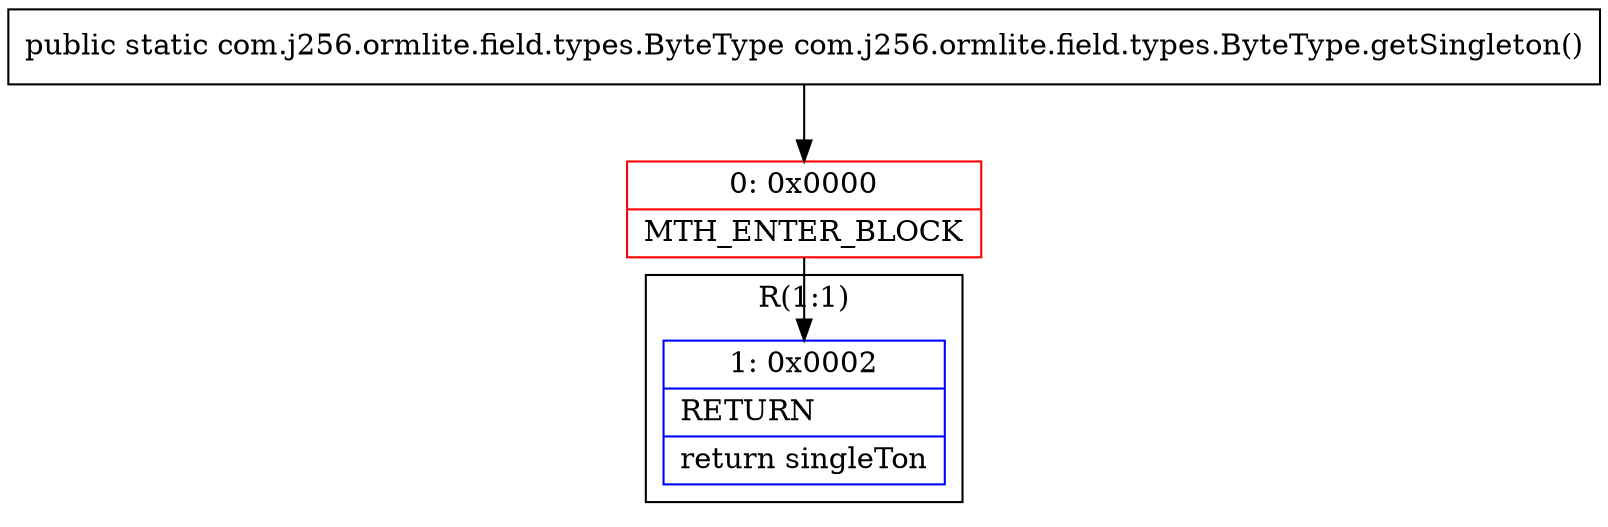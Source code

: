 digraph "CFG forcom.j256.ormlite.field.types.ByteType.getSingleton()Lcom\/j256\/ormlite\/field\/types\/ByteType;" {
subgraph cluster_Region_1925514388 {
label = "R(1:1)";
node [shape=record,color=blue];
Node_1 [shape=record,label="{1\:\ 0x0002|RETURN\l|return singleTon\l}"];
}
Node_0 [shape=record,color=red,label="{0\:\ 0x0000|MTH_ENTER_BLOCK\l}"];
MethodNode[shape=record,label="{public static com.j256.ormlite.field.types.ByteType com.j256.ormlite.field.types.ByteType.getSingleton() }"];
MethodNode -> Node_0;
Node_0 -> Node_1;
}

